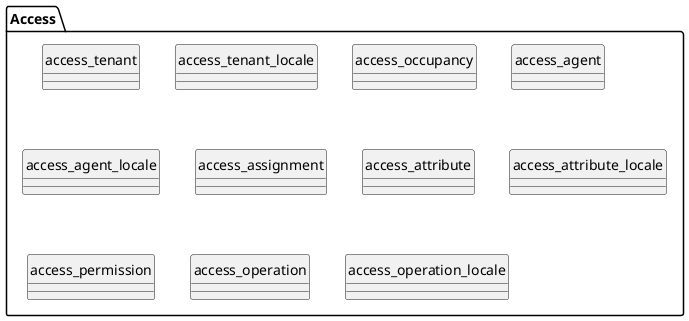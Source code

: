 @startuml uml
skinparam monochrome true
skinparam linetype ortho
hide circle

package Access {
    entity access_tenant
    entity access_tenant_locale
    entity access_occupancy
    entity access_agent
    entity access_agent_locale
    entity access_assignment
    entity access_attribute
    entity access_attribute_locale
    entity access_permission
    entity access_operation
    entity access_operation_locale
}

@enduml
